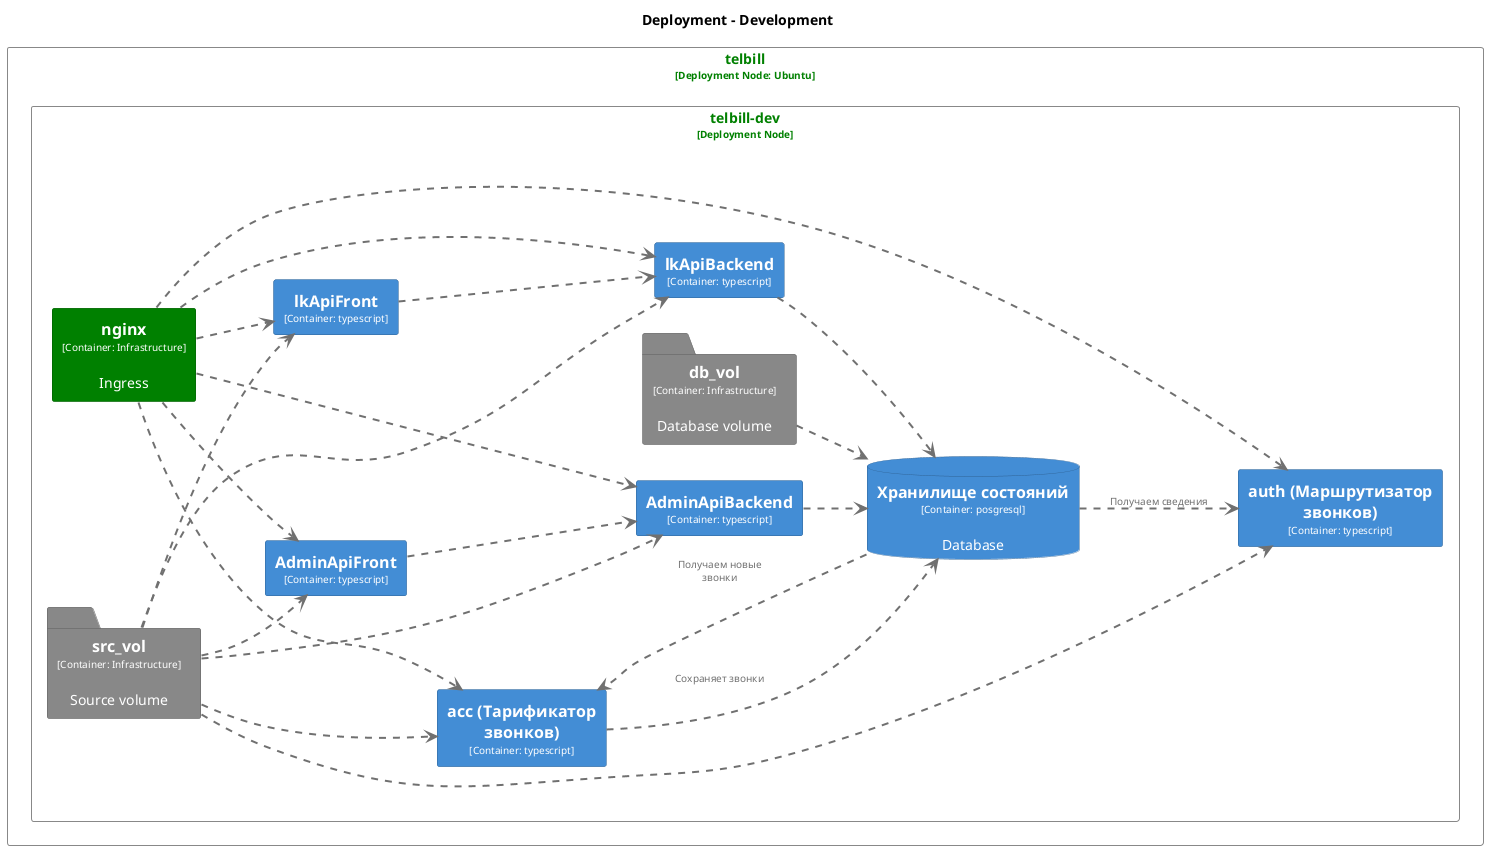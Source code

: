 @startuml
set separator none
title Deployment - Development

left to right direction

skinparam {
  arrowFontSize 10
  defaultTextAlignment center
  wrapWidth 200
  maxMessageSize 100
}

hide stereotype

skinparam rectangle<<Development.telbill.telbilldev.AdminApiBackend_1>> {
  BackgroundColor #438dd5
  FontColor #ffffff
  BorderColor #2e6295
  shadowing false
}
skinparam rectangle<<Development.telbill.telbilldev.AdminApiFront_1>> {
  BackgroundColor #438dd5
  FontColor #ffffff
  BorderColor #2e6295
  shadowing false
}
skinparam rectangle<<Development.telbill.telbilldev.accТарификаторзвонков_1>> {
  BackgroundColor #438dd5
  FontColor #ffffff
  BorderColor #2e6295
  shadowing false
}
skinparam rectangle<<Development.telbill.telbilldev.authМаршрутизаторзвонков_1>> {
  BackgroundColor #438dd5
  FontColor #ffffff
  BorderColor #2e6295
  shadowing false
}
skinparam folder<<Development.telbill.telbilldev.db_vol_1>> {
  BackgroundColor #888888
  FontColor #ffffff
  BorderColor #5f5f5f
  shadowing false
}
skinparam rectangle<<Development.telbill.telbilldev.lkApiBackend_1>> {
  BackgroundColor #438dd5
  FontColor #ffffff
  BorderColor #2e6295
  shadowing false
}
skinparam rectangle<<Development.telbill.telbilldev.lkApiFront_1>> {
  BackgroundColor #438dd5
  FontColor #ffffff
  BorderColor #2e6295
  shadowing false
}
skinparam rectangle<<Development.telbill.telbilldev.nginx_1>> {
  BackgroundColor #008000
  FontColor #ffffff
  BorderColor #005900
  shadowing false
}
skinparam folder<<Development.telbill.telbilldev.src_vol_1>> {
  BackgroundColor #888888
  FontColor #ffffff
  BorderColor #5f5f5f
  shadowing false
}
skinparam rectangle<<Development.telbill>> {
  BackgroundColor #ffffff
  FontColor #008000
  BorderColor #888888
  shadowing false
}
skinparam rectangle<<Development.telbill.telbilldev>> {
  BackgroundColor #ffffff
  FontColor #008000
  BorderColor #888888
  shadowing false
}
skinparam database<<Development.telbill.telbilldev.Хранилищесостояний_1>> {
  BackgroundColor #438dd5
  FontColor #ffffff
  BorderColor #2e6295
  shadowing false
}

rectangle "telbill\n<size:10>[Deployment Node: Ubuntu]</size>" <<Development.telbill>> as Development.telbill {
  rectangle "telbill-dev\n<size:10>[Deployment Node]</size>" <<Development.telbill.telbilldev>> as Development.telbill.telbilldev {
    rectangle "==nginx\n<size:10>[Container: Infrastructure]</size>\n\nIngress" <<Development.telbill.telbilldev.nginx_1>> as Development.telbill.telbilldev.nginx_1
    rectangle "==auth (Маршрутизатор звонков)\n<size:10>[Container: typescript]</size>" <<Development.telbill.telbilldev.authМаршрутизаторзвонков_1>> as Development.telbill.telbilldev.authМаршрутизаторзвонков_1
    rectangle "==acc (Тарификатор звонков)\n<size:10>[Container: typescript]</size>" <<Development.telbill.telbilldev.accТарификаторзвонков_1>> as Development.telbill.telbilldev.accТарификаторзвонков_1
    rectangle "==lkApiBackend\n<size:10>[Container: typescript]</size>" <<Development.telbill.telbilldev.lkApiBackend_1>> as Development.telbill.telbilldev.lkApiBackend_1
    rectangle "==lkApiFront\n<size:10>[Container: typescript]</size>" <<Development.telbill.telbilldev.lkApiFront_1>> as Development.telbill.telbilldev.lkApiFront_1
    rectangle "==AdminApiBackend\n<size:10>[Container: typescript]</size>" <<Development.telbill.telbilldev.AdminApiBackend_1>> as Development.telbill.telbilldev.AdminApiBackend_1
    rectangle "==AdminApiFront\n<size:10>[Container: typescript]</size>" <<Development.telbill.telbilldev.AdminApiFront_1>> as Development.telbill.telbilldev.AdminApiFront_1
    database "==Хранилище состояний\n<size:10>[Container: posgresql]</size>\n\nDatabase" <<Development.telbill.telbilldev.Хранилищесостояний_1>> as Development.telbill.telbilldev.Хранилищесостояний_1
    folder "==src_vol\n<size:10>[Container: Infrastructure]</size>\n\nSource volume" <<Development.telbill.telbilldev.src_vol_1>> as Development.telbill.telbilldev.src_vol_1
    folder "==db_vol\n<size:10>[Container: Infrastructure]</size>\n\nDatabase volume" <<Development.telbill.telbilldev.db_vol_1>> as Development.telbill.telbilldev.db_vol_1
  }

}

Development.telbill.telbilldev.nginx_1 .[#707070,thickness=2].> Development.telbill.telbilldev.authМаршрутизаторзвонков_1 : "<color:#707070>"
Development.telbill.telbilldev.nginx_1 .[#707070,thickness=2].> Development.telbill.telbilldev.accТарификаторзвонков_1 : "<color:#707070>"
Development.telbill.telbilldev.nginx_1 .[#707070,thickness=2].> Development.telbill.telbilldev.lkApiBackend_1 : "<color:#707070>"
Development.telbill.telbilldev.lkApiFront_1 .[#707070,thickness=2].> Development.telbill.telbilldev.lkApiBackend_1 : "<color:#707070>"
Development.telbill.telbilldev.nginx_1 .[#707070,thickness=2].> Development.telbill.telbilldev.lkApiFront_1 : "<color:#707070>"
Development.telbill.telbilldev.nginx_1 .[#707070,thickness=2].> Development.telbill.telbilldev.AdminApiBackend_1 : "<color:#707070>"
Development.telbill.telbilldev.AdminApiFront_1 .[#707070,thickness=2].> Development.telbill.telbilldev.AdminApiBackend_1 : "<color:#707070>"
Development.telbill.telbilldev.nginx_1 .[#707070,thickness=2].> Development.telbill.telbilldev.AdminApiFront_1 : "<color:#707070>"
Development.telbill.telbilldev.Хранилищесостояний_1 .[#707070,thickness=2].> Development.telbill.telbilldev.accТарификаторзвонков_1 : "<color:#707070>Получаем новые звонки"
Development.telbill.telbilldev.accТарификаторзвонков_1 .[#707070,thickness=2].> Development.telbill.telbilldev.Хранилищесостояний_1 : "<color:#707070>Сохраняет звонки"
Development.telbill.telbilldev.AdminApiBackend_1 .[#707070,thickness=2].> Development.telbill.telbilldev.Хранилищесостояний_1 : "<color:#707070>"
Development.telbill.telbilldev.Хранилищесостояний_1 .[#707070,thickness=2].> Development.telbill.telbilldev.authМаршрутизаторзвонков_1 : "<color:#707070>Получаем сведения"
Development.telbill.telbilldev.lkApiBackend_1 .[#707070,thickness=2].> Development.telbill.telbilldev.Хранилищесостояний_1 : "<color:#707070>"
Development.telbill.telbilldev.src_vol_1 .[#707070,thickness=2].> Development.telbill.telbilldev.AdminApiFront_1 : "<color:#707070>"
Development.telbill.telbilldev.src_vol_1 .[#707070,thickness=2].> Development.telbill.telbilldev.accТарификаторзвонков_1 : "<color:#707070>"
Development.telbill.telbilldev.src_vol_1 .[#707070,thickness=2].> Development.telbill.telbilldev.AdminApiBackend_1 : "<color:#707070>"
Development.telbill.telbilldev.src_vol_1 .[#707070,thickness=2].> Development.telbill.telbilldev.authМаршрутизаторзвонков_1 : "<color:#707070>"
Development.telbill.telbilldev.src_vol_1 .[#707070,thickness=2].> Development.telbill.telbilldev.lkApiFront_1 : "<color:#707070>"
Development.telbill.telbilldev.src_vol_1 .[#707070,thickness=2].> Development.telbill.telbilldev.lkApiBackend_1 : "<color:#707070>"
Development.telbill.telbilldev.db_vol_1 .[#707070,thickness=2].> Development.telbill.telbilldev.Хранилищесостояний_1 : "<color:#707070>"
@enduml